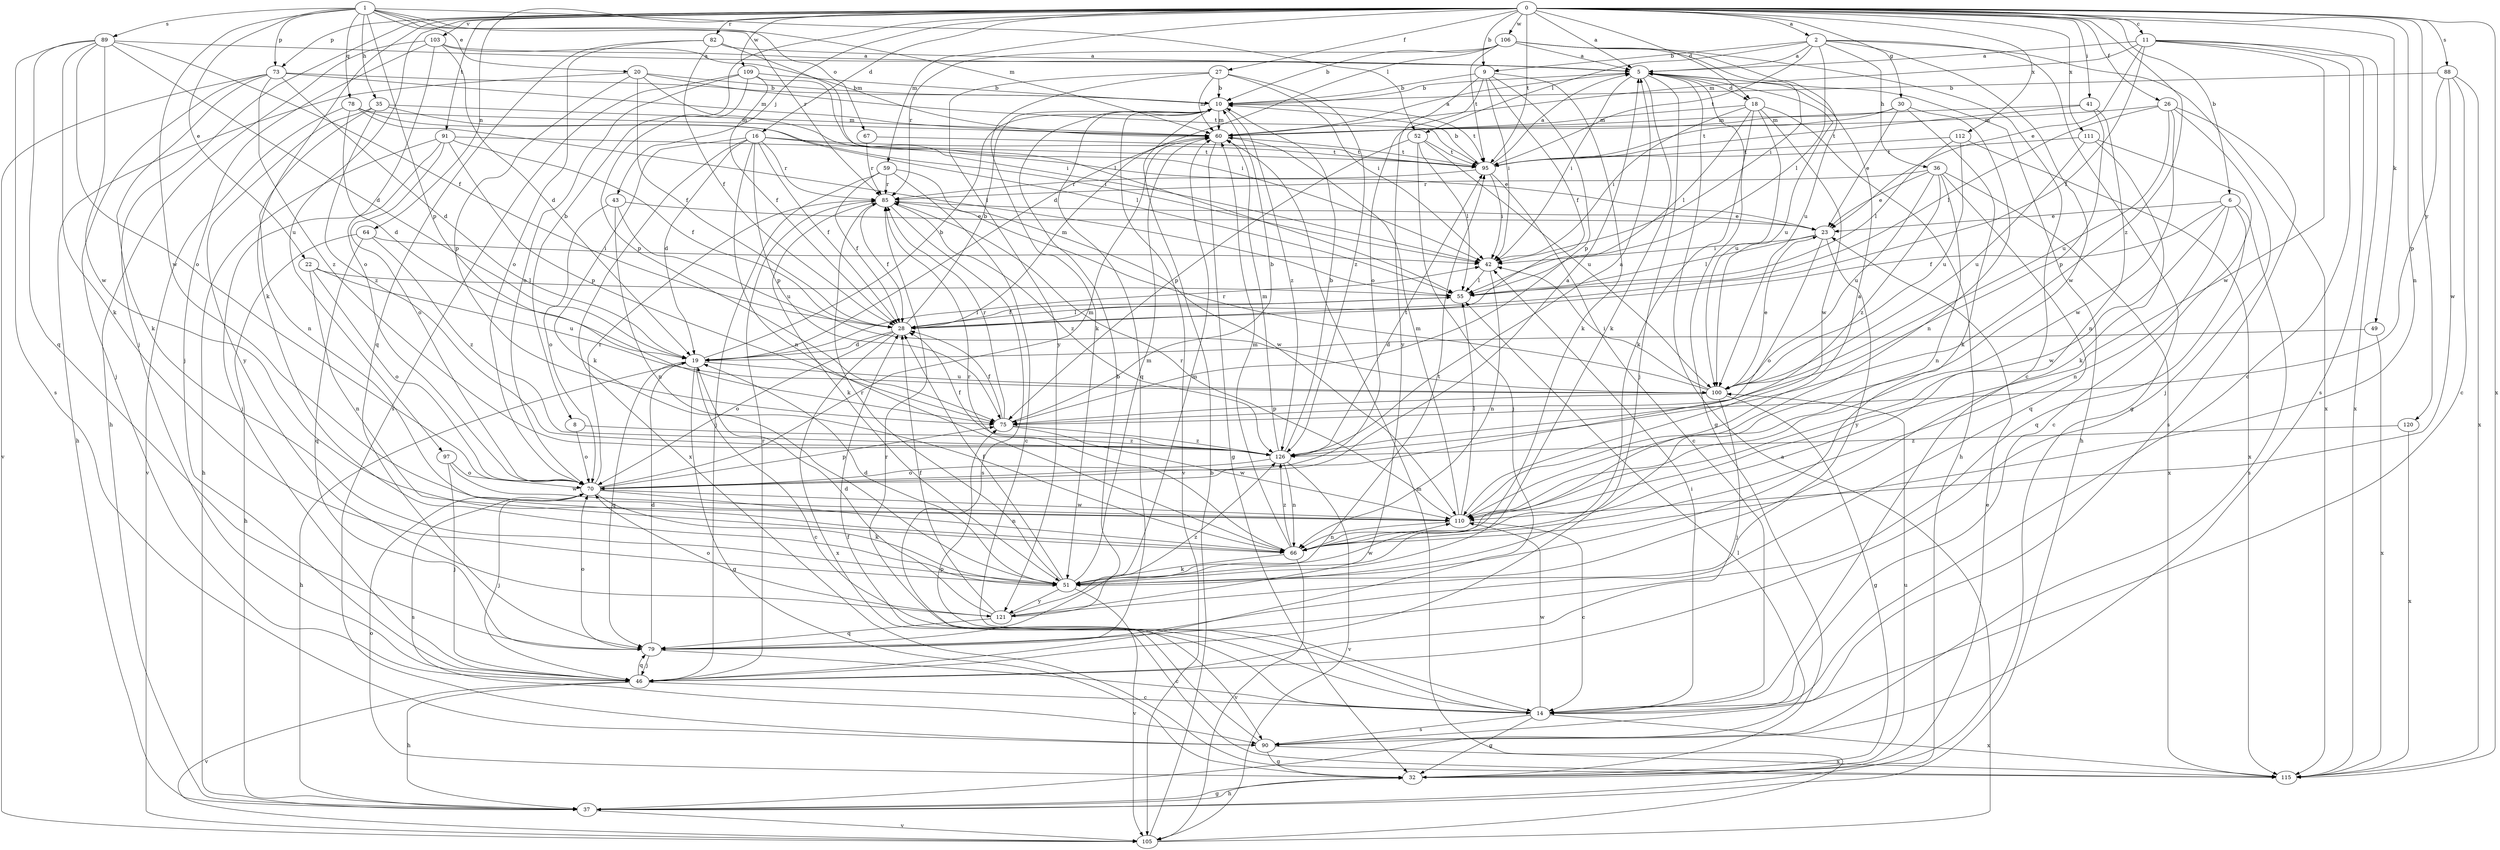 strict digraph  {
0;
1;
2;
5;
6;
8;
9;
10;
11;
14;
16;
18;
19;
20;
22;
23;
26;
27;
28;
30;
32;
35;
36;
37;
41;
42;
43;
46;
49;
51;
52;
55;
59;
60;
64;
66;
67;
70;
73;
75;
78;
79;
82;
85;
88;
89;
90;
91;
95;
97;
100;
103;
105;
106;
109;
110;
111;
112;
115;
120;
121;
126;
0 -> 2  [label=a];
0 -> 5  [label=a];
0 -> 6  [label=b];
0 -> 8  [label=b];
0 -> 9  [label=b];
0 -> 11  [label=c];
0 -> 16  [label=d];
0 -> 18  [label=d];
0 -> 26  [label=f];
0 -> 27  [label=f];
0 -> 30  [label=g];
0 -> 41  [label=i];
0 -> 43  [label=j];
0 -> 46  [label=j];
0 -> 49  [label=k];
0 -> 51  [label=k];
0 -> 59  [label=m];
0 -> 64  [label=n];
0 -> 66  [label=n];
0 -> 73  [label=p];
0 -> 82  [label=r];
0 -> 88  [label=s];
0 -> 91  [label=t];
0 -> 95  [label=t];
0 -> 97  [label=u];
0 -> 103  [label=v];
0 -> 106  [label=w];
0 -> 109  [label=w];
0 -> 111  [label=x];
0 -> 112  [label=x];
0 -> 115  [label=x];
0 -> 120  [label=y];
0 -> 126  [label=z];
1 -> 20  [label=e];
1 -> 22  [label=e];
1 -> 35  [label=h];
1 -> 52  [label=l];
1 -> 60  [label=m];
1 -> 67  [label=o];
1 -> 73  [label=p];
1 -> 75  [label=p];
1 -> 78  [label=q];
1 -> 85  [label=r];
1 -> 89  [label=s];
1 -> 110  [label=w];
2 -> 5  [label=a];
2 -> 9  [label=b];
2 -> 32  [label=g];
2 -> 36  [label=h];
2 -> 52  [label=l];
2 -> 55  [label=l];
2 -> 95  [label=t];
2 -> 110  [label=w];
2 -> 115  [label=x];
5 -> 10  [label=b];
5 -> 18  [label=d];
5 -> 32  [label=g];
5 -> 37  [label=h];
5 -> 42  [label=i];
5 -> 46  [label=j];
5 -> 51  [label=k];
5 -> 100  [label=u];
6 -> 23  [label=e];
6 -> 28  [label=f];
6 -> 66  [label=n];
6 -> 79  [label=q];
6 -> 90  [label=s];
6 -> 110  [label=w];
8 -> 70  [label=o];
8 -> 126  [label=z];
9 -> 10  [label=b];
9 -> 28  [label=f];
9 -> 42  [label=i];
9 -> 51  [label=k];
9 -> 70  [label=o];
9 -> 75  [label=p];
9 -> 121  [label=y];
10 -> 60  [label=m];
10 -> 79  [label=q];
10 -> 95  [label=t];
10 -> 105  [label=v];
10 -> 126  [label=z];
11 -> 5  [label=a];
11 -> 14  [label=c];
11 -> 23  [label=e];
11 -> 28  [label=f];
11 -> 60  [label=m];
11 -> 90  [label=s];
11 -> 110  [label=w];
11 -> 115  [label=x];
14 -> 32  [label=g];
14 -> 42  [label=i];
14 -> 75  [label=p];
14 -> 85  [label=r];
14 -> 90  [label=s];
14 -> 110  [label=w];
14 -> 115  [label=x];
16 -> 19  [label=d];
16 -> 23  [label=e];
16 -> 28  [label=f];
16 -> 51  [label=k];
16 -> 66  [label=n];
16 -> 75  [label=p];
16 -> 85  [label=r];
16 -> 95  [label=t];
16 -> 115  [label=x];
18 -> 37  [label=h];
18 -> 42  [label=i];
18 -> 51  [label=k];
18 -> 55  [label=l];
18 -> 60  [label=m];
18 -> 100  [label=u];
18 -> 110  [label=w];
19 -> 10  [label=b];
19 -> 14  [label=c];
19 -> 32  [label=g];
19 -> 37  [label=h];
19 -> 42  [label=i];
19 -> 79  [label=q];
19 -> 100  [label=u];
20 -> 10  [label=b];
20 -> 28  [label=f];
20 -> 37  [label=h];
20 -> 42  [label=i];
20 -> 75  [label=p];
20 -> 95  [label=t];
22 -> 55  [label=l];
22 -> 66  [label=n];
22 -> 70  [label=o];
22 -> 100  [label=u];
23 -> 42  [label=i];
23 -> 55  [label=l];
23 -> 70  [label=o];
23 -> 121  [label=y];
26 -> 46  [label=j];
26 -> 55  [label=l];
26 -> 60  [label=m];
26 -> 90  [label=s];
26 -> 100  [label=u];
26 -> 110  [label=w];
27 -> 10  [label=b];
27 -> 42  [label=i];
27 -> 51  [label=k];
27 -> 60  [label=m];
27 -> 121  [label=y];
27 -> 126  [label=z];
28 -> 10  [label=b];
28 -> 19  [label=d];
28 -> 55  [label=l];
28 -> 60  [label=m];
28 -> 70  [label=o];
28 -> 115  [label=x];
30 -> 23  [label=e];
30 -> 51  [label=k];
30 -> 60  [label=m];
30 -> 66  [label=n];
30 -> 95  [label=t];
32 -> 23  [label=e];
32 -> 37  [label=h];
32 -> 70  [label=o];
32 -> 100  [label=u];
35 -> 55  [label=l];
35 -> 60  [label=m];
35 -> 66  [label=n];
35 -> 121  [label=y];
35 -> 126  [label=z];
36 -> 23  [label=e];
36 -> 66  [label=n];
36 -> 79  [label=q];
36 -> 85  [label=r];
36 -> 100  [label=u];
36 -> 115  [label=x];
36 -> 126  [label=z];
37 -> 32  [label=g];
37 -> 55  [label=l];
37 -> 105  [label=v];
41 -> 60  [label=m];
41 -> 66  [label=n];
41 -> 75  [label=p];
41 -> 95  [label=t];
42 -> 55  [label=l];
42 -> 66  [label=n];
43 -> 23  [label=e];
43 -> 66  [label=n];
43 -> 70  [label=o];
43 -> 100  [label=u];
46 -> 14  [label=c];
46 -> 37  [label=h];
46 -> 79  [label=q];
46 -> 85  [label=r];
46 -> 105  [label=v];
49 -> 19  [label=d];
49 -> 115  [label=x];
51 -> 19  [label=d];
51 -> 28  [label=f];
51 -> 60  [label=m];
51 -> 85  [label=r];
51 -> 95  [label=t];
51 -> 105  [label=v];
51 -> 110  [label=w];
51 -> 121  [label=y];
52 -> 46  [label=j];
52 -> 55  [label=l];
52 -> 75  [label=p];
52 -> 95  [label=t];
52 -> 100  [label=u];
55 -> 28  [label=f];
59 -> 14  [label=c];
59 -> 28  [label=f];
59 -> 46  [label=j];
59 -> 85  [label=r];
59 -> 110  [label=w];
60 -> 5  [label=a];
60 -> 32  [label=g];
60 -> 95  [label=t];
64 -> 37  [label=h];
64 -> 42  [label=i];
64 -> 79  [label=q];
64 -> 126  [label=z];
66 -> 51  [label=k];
66 -> 60  [label=m];
66 -> 85  [label=r];
66 -> 105  [label=v];
66 -> 126  [label=z];
67 -> 85  [label=r];
67 -> 95  [label=t];
70 -> 5  [label=a];
70 -> 46  [label=j];
70 -> 51  [label=k];
70 -> 60  [label=m];
70 -> 66  [label=n];
70 -> 75  [label=p];
70 -> 85  [label=r];
70 -> 90  [label=s];
70 -> 110  [label=w];
73 -> 10  [label=b];
73 -> 19  [label=d];
73 -> 46  [label=j];
73 -> 51  [label=k];
73 -> 60  [label=m];
73 -> 105  [label=v];
73 -> 126  [label=z];
75 -> 10  [label=b];
75 -> 28  [label=f];
75 -> 85  [label=r];
75 -> 110  [label=w];
75 -> 126  [label=z];
78 -> 19  [label=d];
78 -> 42  [label=i];
78 -> 55  [label=l];
78 -> 60  [label=m];
78 -> 105  [label=v];
79 -> 10  [label=b];
79 -> 14  [label=c];
79 -> 19  [label=d];
79 -> 46  [label=j];
79 -> 70  [label=o];
82 -> 5  [label=a];
82 -> 28  [label=f];
82 -> 55  [label=l];
82 -> 70  [label=o];
82 -> 79  [label=q];
85 -> 23  [label=e];
85 -> 28  [label=f];
85 -> 51  [label=k];
85 -> 90  [label=s];
85 -> 126  [label=z];
88 -> 10  [label=b];
88 -> 14  [label=c];
88 -> 75  [label=p];
88 -> 110  [label=w];
88 -> 115  [label=x];
89 -> 5  [label=a];
89 -> 19  [label=d];
89 -> 28  [label=f];
89 -> 51  [label=k];
89 -> 70  [label=o];
89 -> 79  [label=q];
89 -> 90  [label=s];
89 -> 110  [label=w];
90 -> 28  [label=f];
90 -> 32  [label=g];
90 -> 115  [label=x];
91 -> 28  [label=f];
91 -> 37  [label=h];
91 -> 46  [label=j];
91 -> 70  [label=o];
91 -> 75  [label=p];
91 -> 95  [label=t];
95 -> 5  [label=a];
95 -> 10  [label=b];
95 -> 14  [label=c];
95 -> 42  [label=i];
95 -> 85  [label=r];
97 -> 46  [label=j];
97 -> 70  [label=o];
97 -> 110  [label=w];
100 -> 23  [label=e];
100 -> 32  [label=g];
100 -> 42  [label=i];
100 -> 46  [label=j];
100 -> 75  [label=p];
100 -> 85  [label=r];
103 -> 5  [label=a];
103 -> 19  [label=d];
103 -> 37  [label=h];
103 -> 46  [label=j];
103 -> 60  [label=m];
103 -> 70  [label=o];
105 -> 5  [label=a];
105 -> 10  [label=b];
105 -> 60  [label=m];
106 -> 5  [label=a];
106 -> 10  [label=b];
106 -> 14  [label=c];
106 -> 19  [label=d];
106 -> 42  [label=i];
106 -> 85  [label=r];
106 -> 95  [label=t];
106 -> 100  [label=u];
109 -> 10  [label=b];
109 -> 28  [label=f];
109 -> 42  [label=i];
109 -> 70  [label=o];
109 -> 75  [label=p];
109 -> 90  [label=s];
110 -> 5  [label=a];
110 -> 14  [label=c];
110 -> 55  [label=l];
110 -> 60  [label=m];
110 -> 66  [label=n];
110 -> 85  [label=r];
111 -> 14  [label=c];
111 -> 51  [label=k];
111 -> 95  [label=t];
111 -> 100  [label=u];
112 -> 55  [label=l];
112 -> 95  [label=t];
112 -> 100  [label=u];
112 -> 115  [label=x];
120 -> 115  [label=x];
120 -> 126  [label=z];
121 -> 19  [label=d];
121 -> 28  [label=f];
121 -> 60  [label=m];
121 -> 70  [label=o];
121 -> 79  [label=q];
121 -> 126  [label=z];
126 -> 5  [label=a];
126 -> 10  [label=b];
126 -> 28  [label=f];
126 -> 60  [label=m];
126 -> 66  [label=n];
126 -> 70  [label=o];
126 -> 95  [label=t];
126 -> 105  [label=v];
}
